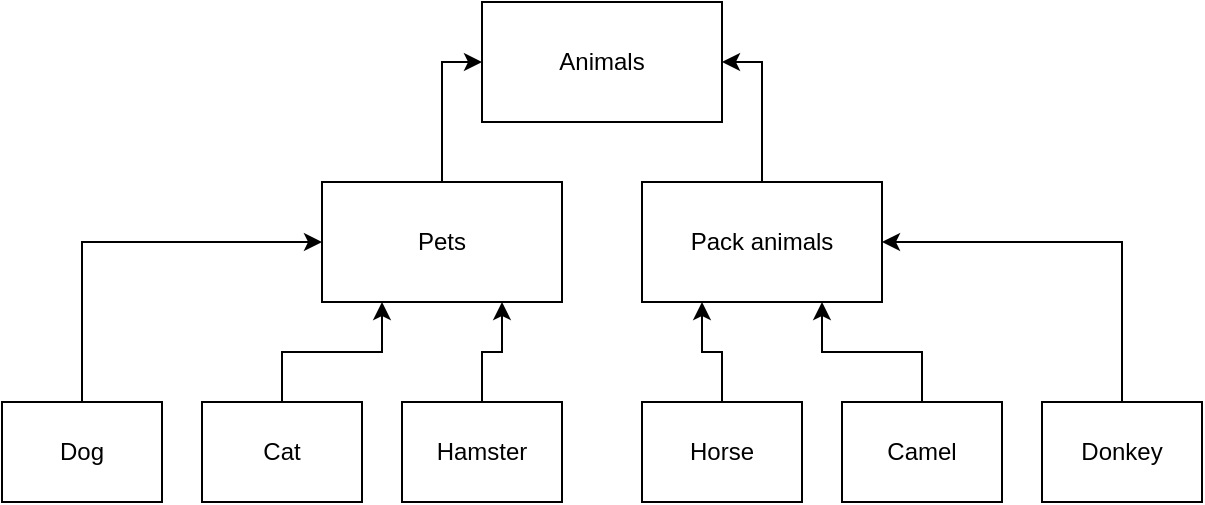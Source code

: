 <mxfile version="20.6.2" type="device"><diagram id="IUFo_EEi_ybdT7aCHzjX" name="Страница 1"><mxGraphModel dx="766" dy="530" grid="1" gridSize="10" guides="1" tooltips="1" connect="1" arrows="1" fold="1" page="1" pageScale="1" pageWidth="827" pageHeight="1169" math="0" shadow="0"><root><mxCell id="0"/><mxCell id="1" parent="0"/><mxCell id="TYWdg7d-Wb1j4Z7DrAHl-1" value="Animals" style="rounded=0;whiteSpace=wrap;html=1;" vertex="1" parent="1"><mxGeometry x="320" y="50" width="120" height="60" as="geometry"/></mxCell><mxCell id="TYWdg7d-Wb1j4Z7DrAHl-23" style="edgeStyle=orthogonalEdgeStyle;rounded=0;orthogonalLoop=1;jettySize=auto;html=1;exitX=0.5;exitY=0;exitDx=0;exitDy=0;entryX=0;entryY=0.5;entryDx=0;entryDy=0;" edge="1" parent="1" source="TYWdg7d-Wb1j4Z7DrAHl-2" target="TYWdg7d-Wb1j4Z7DrAHl-1"><mxGeometry relative="1" as="geometry"/></mxCell><mxCell id="TYWdg7d-Wb1j4Z7DrAHl-2" value="Pets" style="rounded=0;whiteSpace=wrap;html=1;" vertex="1" parent="1"><mxGeometry x="240" y="140" width="120" height="60" as="geometry"/></mxCell><mxCell id="TYWdg7d-Wb1j4Z7DrAHl-17" style="edgeStyle=orthogonalEdgeStyle;rounded=0;orthogonalLoop=1;jettySize=auto;html=1;exitX=0.5;exitY=0;exitDx=0;exitDy=0;entryX=0;entryY=0.5;entryDx=0;entryDy=0;" edge="1" parent="1" source="TYWdg7d-Wb1j4Z7DrAHl-5" target="TYWdg7d-Wb1j4Z7DrAHl-2"><mxGeometry relative="1" as="geometry"/></mxCell><mxCell id="TYWdg7d-Wb1j4Z7DrAHl-5" value="Dog" style="rounded=0;whiteSpace=wrap;html=1;" vertex="1" parent="1"><mxGeometry x="80" y="250" width="80" height="50" as="geometry"/></mxCell><mxCell id="TYWdg7d-Wb1j4Z7DrAHl-24" style="edgeStyle=orthogonalEdgeStyle;rounded=0;orthogonalLoop=1;jettySize=auto;html=1;exitX=0.5;exitY=0;exitDx=0;exitDy=0;entryX=1;entryY=0.5;entryDx=0;entryDy=0;" edge="1" parent="1" source="TYWdg7d-Wb1j4Z7DrAHl-8" target="TYWdg7d-Wb1j4Z7DrAHl-1"><mxGeometry relative="1" as="geometry"/></mxCell><mxCell id="TYWdg7d-Wb1j4Z7DrAHl-8" value="Pack animals" style="rounded=0;whiteSpace=wrap;html=1;" vertex="1" parent="1"><mxGeometry x="400" y="140" width="120" height="60" as="geometry"/></mxCell><mxCell id="TYWdg7d-Wb1j4Z7DrAHl-18" style="edgeStyle=orthogonalEdgeStyle;rounded=0;orthogonalLoop=1;jettySize=auto;html=1;exitX=0.5;exitY=0;exitDx=0;exitDy=0;entryX=0.25;entryY=1;entryDx=0;entryDy=0;" edge="1" parent="1" source="TYWdg7d-Wb1j4Z7DrAHl-10" target="TYWdg7d-Wb1j4Z7DrAHl-2"><mxGeometry relative="1" as="geometry"/></mxCell><mxCell id="TYWdg7d-Wb1j4Z7DrAHl-10" value="Cat" style="rounded=0;whiteSpace=wrap;html=1;" vertex="1" parent="1"><mxGeometry x="180" y="250" width="80" height="50" as="geometry"/></mxCell><mxCell id="TYWdg7d-Wb1j4Z7DrAHl-19" style="edgeStyle=orthogonalEdgeStyle;rounded=0;orthogonalLoop=1;jettySize=auto;html=1;exitX=0.5;exitY=0;exitDx=0;exitDy=0;entryX=0.75;entryY=1;entryDx=0;entryDy=0;" edge="1" parent="1" source="TYWdg7d-Wb1j4Z7DrAHl-11" target="TYWdg7d-Wb1j4Z7DrAHl-2"><mxGeometry relative="1" as="geometry"/></mxCell><mxCell id="TYWdg7d-Wb1j4Z7DrAHl-11" value="Hamster" style="rounded=0;whiteSpace=wrap;html=1;" vertex="1" parent="1"><mxGeometry x="280" y="250" width="80" height="50" as="geometry"/></mxCell><mxCell id="TYWdg7d-Wb1j4Z7DrAHl-20" style="edgeStyle=orthogonalEdgeStyle;rounded=0;orthogonalLoop=1;jettySize=auto;html=1;exitX=0.5;exitY=0;exitDx=0;exitDy=0;entryX=0.25;entryY=1;entryDx=0;entryDy=0;" edge="1" parent="1" source="TYWdg7d-Wb1j4Z7DrAHl-12" target="TYWdg7d-Wb1j4Z7DrAHl-8"><mxGeometry relative="1" as="geometry"/></mxCell><mxCell id="TYWdg7d-Wb1j4Z7DrAHl-12" value="Horse" style="rounded=0;whiteSpace=wrap;html=1;" vertex="1" parent="1"><mxGeometry x="400" y="250" width="80" height="50" as="geometry"/></mxCell><mxCell id="TYWdg7d-Wb1j4Z7DrAHl-21" style="edgeStyle=orthogonalEdgeStyle;rounded=0;orthogonalLoop=1;jettySize=auto;html=1;exitX=0.5;exitY=0;exitDx=0;exitDy=0;entryX=0.75;entryY=1;entryDx=0;entryDy=0;" edge="1" parent="1" source="TYWdg7d-Wb1j4Z7DrAHl-13" target="TYWdg7d-Wb1j4Z7DrAHl-8"><mxGeometry relative="1" as="geometry"/></mxCell><mxCell id="TYWdg7d-Wb1j4Z7DrAHl-13" value="Camel" style="rounded=0;whiteSpace=wrap;html=1;" vertex="1" parent="1"><mxGeometry x="500" y="250" width="80" height="50" as="geometry"/></mxCell><mxCell id="TYWdg7d-Wb1j4Z7DrAHl-22" style="edgeStyle=orthogonalEdgeStyle;rounded=0;orthogonalLoop=1;jettySize=auto;html=1;exitX=0.5;exitY=0;exitDx=0;exitDy=0;entryX=1;entryY=0.5;entryDx=0;entryDy=0;" edge="1" parent="1" source="TYWdg7d-Wb1j4Z7DrAHl-14" target="TYWdg7d-Wb1j4Z7DrAHl-8"><mxGeometry relative="1" as="geometry"/></mxCell><mxCell id="TYWdg7d-Wb1j4Z7DrAHl-14" value="Donkey" style="rounded=0;whiteSpace=wrap;html=1;" vertex="1" parent="1"><mxGeometry x="600" y="250" width="80" height="50" as="geometry"/></mxCell></root></mxGraphModel></diagram></mxfile>